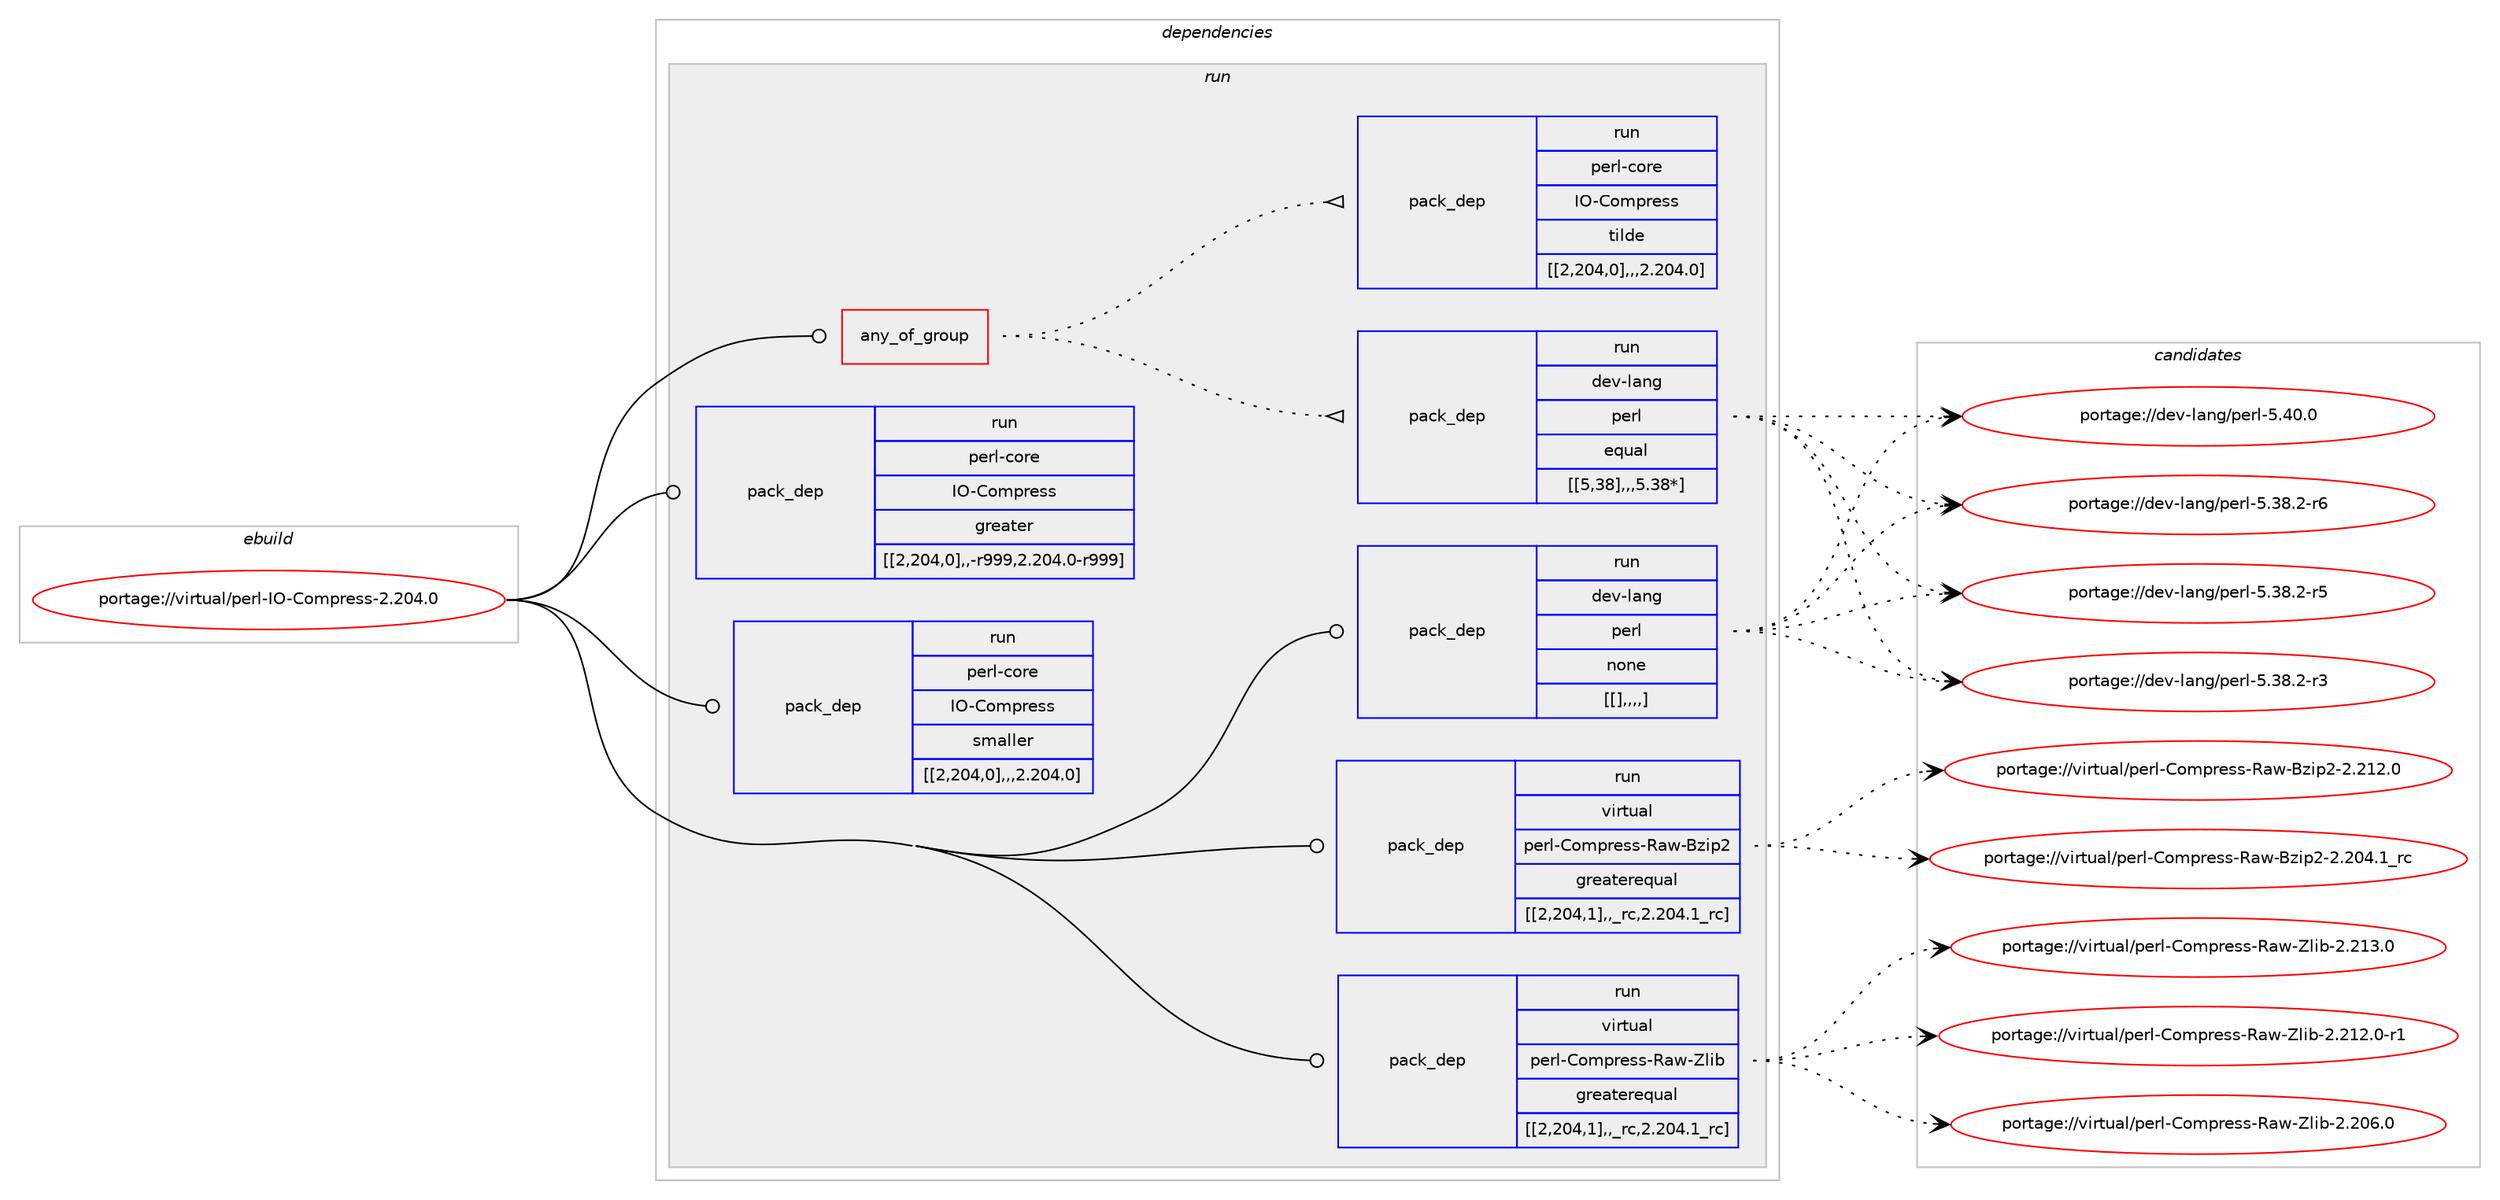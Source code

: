 digraph prolog {

# *************
# Graph options
# *************

newrank=true;
concentrate=true;
compound=true;
graph [rankdir=LR,fontname=Helvetica,fontsize=10,ranksep=1.5];#, ranksep=2.5, nodesep=0.2];
edge  [arrowhead=vee];
node  [fontname=Helvetica,fontsize=10];

# **********
# The ebuild
# **********

subgraph cluster_leftcol {
color=gray;
label=<<i>ebuild</i>>;
id [label="portage://virtual/perl-IO-Compress-2.204.0", color=red, width=4, href="../virtual/perl-IO-Compress-2.204.0.svg"];
}

# ****************
# The dependencies
# ****************

subgraph cluster_midcol {
color=gray;
label=<<i>dependencies</i>>;
subgraph cluster_compile {
fillcolor="#eeeeee";
style=filled;
label=<<i>compile</i>>;
}
subgraph cluster_compileandrun {
fillcolor="#eeeeee";
style=filled;
label=<<i>compile and run</i>>;
}
subgraph cluster_run {
fillcolor="#eeeeee";
style=filled;
label=<<i>run</i>>;
subgraph any89 {
dependency1945 [label=<<TABLE BORDER="0" CELLBORDER="1" CELLSPACING="0" CELLPADDING="4"><TR><TD CELLPADDING="10">any_of_group</TD></TR></TABLE>>, shape=none, color=red];subgraph pack1527 {
dependency1947 [label=<<TABLE BORDER="0" CELLBORDER="1" CELLSPACING="0" CELLPADDING="4" WIDTH="220"><TR><TD ROWSPAN="6" CELLPADDING="30">pack_dep</TD></TR><TR><TD WIDTH="110">run</TD></TR><TR><TD>dev-lang</TD></TR><TR><TD>perl</TD></TR><TR><TD>equal</TD></TR><TR><TD>[[5,38],,,5.38*]</TD></TR></TABLE>>, shape=none, color=blue];
}
dependency1945:e -> dependency1947:w [weight=20,style="dotted",arrowhead="oinv"];
subgraph pack1529 {
dependency1949 [label=<<TABLE BORDER="0" CELLBORDER="1" CELLSPACING="0" CELLPADDING="4" WIDTH="220"><TR><TD ROWSPAN="6" CELLPADDING="30">pack_dep</TD></TR><TR><TD WIDTH="110">run</TD></TR><TR><TD>perl-core</TD></TR><TR><TD>IO-Compress</TD></TR><TR><TD>tilde</TD></TR><TR><TD>[[2,204,0],,,2.204.0]</TD></TR></TABLE>>, shape=none, color=blue];
}
dependency1945:e -> dependency1949:w [weight=20,style="dotted",arrowhead="oinv"];
}
id:e -> dependency1945:w [weight=20,style="solid",arrowhead="odot"];
subgraph pack1531 {
dependency1951 [label=<<TABLE BORDER="0" CELLBORDER="1" CELLSPACING="0" CELLPADDING="4" WIDTH="220"><TR><TD ROWSPAN="6" CELLPADDING="30">pack_dep</TD></TR><TR><TD WIDTH="110">run</TD></TR><TR><TD>dev-lang</TD></TR><TR><TD>perl</TD></TR><TR><TD>none</TD></TR><TR><TD>[[],,,,]</TD></TR></TABLE>>, shape=none, color=blue];
}
id:e -> dependency1951:w [weight=20,style="solid",arrowhead="odot"];
subgraph pack1533 {
dependency1954 [label=<<TABLE BORDER="0" CELLBORDER="1" CELLSPACING="0" CELLPADDING="4" WIDTH="220"><TR><TD ROWSPAN="6" CELLPADDING="30">pack_dep</TD></TR><TR><TD WIDTH="110">run</TD></TR><TR><TD>virtual</TD></TR><TR><TD>perl-Compress-Raw-Bzip2</TD></TR><TR><TD>greaterequal</TD></TR><TR><TD>[[2,204,1],,_rc,2.204.1_rc]</TD></TR></TABLE>>, shape=none, color=blue];
}
id:e -> dependency1954:w [weight=20,style="solid",arrowhead="odot"];
subgraph pack1535 {
dependency1956 [label=<<TABLE BORDER="0" CELLBORDER="1" CELLSPACING="0" CELLPADDING="4" WIDTH="220"><TR><TD ROWSPAN="6" CELLPADDING="30">pack_dep</TD></TR><TR><TD WIDTH="110">run</TD></TR><TR><TD>virtual</TD></TR><TR><TD>perl-Compress-Raw-Zlib</TD></TR><TR><TD>greaterequal</TD></TR><TR><TD>[[2,204,1],,_rc,2.204.1_rc]</TD></TR></TABLE>>, shape=none, color=blue];
}
id:e -> dependency1956:w [weight=20,style="solid",arrowhead="odot"];
subgraph pack1537 {
dependency1958 [label=<<TABLE BORDER="0" CELLBORDER="1" CELLSPACING="0" CELLPADDING="4" WIDTH="220"><TR><TD ROWSPAN="6" CELLPADDING="30">pack_dep</TD></TR><TR><TD WIDTH="110">run</TD></TR><TR><TD>perl-core</TD></TR><TR><TD>IO-Compress</TD></TR><TR><TD>greater</TD></TR><TR><TD>[[2,204,0],,-r999,2.204.0-r999]</TD></TR></TABLE>>, shape=none, color=blue];
}
id:e -> dependency1958:w [weight=20,style="solid",arrowhead="odot"];
subgraph pack1540 {
dependency1962 [label=<<TABLE BORDER="0" CELLBORDER="1" CELLSPACING="0" CELLPADDING="4" WIDTH="220"><TR><TD ROWSPAN="6" CELLPADDING="30">pack_dep</TD></TR><TR><TD WIDTH="110">run</TD></TR><TR><TD>perl-core</TD></TR><TR><TD>IO-Compress</TD></TR><TR><TD>smaller</TD></TR><TR><TD>[[2,204,0],,,2.204.0]</TD></TR></TABLE>>, shape=none, color=blue];
}
id:e -> dependency1962:w [weight=20,style="solid",arrowhead="odot"];
}
}

# **************
# The candidates
# **************

subgraph cluster_choices {
rank=same;
color=gray;
label=<<i>candidates</i>>;

subgraph choice1529 {
color=black;
nodesep=1;
choice10010111845108971101034711210111410845534652484648 [label="portage://dev-lang/perl-5.40.0", color=red, width=4,href="../dev-lang/perl-5.40.0.svg"];
choice100101118451089711010347112101114108455346515646504511454 [label="portage://dev-lang/perl-5.38.2-r6", color=red, width=4,href="../dev-lang/perl-5.38.2-r6.svg"];
choice100101118451089711010347112101114108455346515646504511453 [label="portage://dev-lang/perl-5.38.2-r5", color=red, width=4,href="../dev-lang/perl-5.38.2-r5.svg"];
choice100101118451089711010347112101114108455346515646504511451 [label="portage://dev-lang/perl-5.38.2-r3", color=red, width=4,href="../dev-lang/perl-5.38.2-r3.svg"];
dependency1947:e -> choice10010111845108971101034711210111410845534652484648:w [style=dotted,weight="100"];
dependency1947:e -> choice100101118451089711010347112101114108455346515646504511454:w [style=dotted,weight="100"];
dependency1947:e -> choice100101118451089711010347112101114108455346515646504511453:w [style=dotted,weight="100"];
dependency1947:e -> choice100101118451089711010347112101114108455346515646504511451:w [style=dotted,weight="100"];
}
subgraph choice1531 {
color=black;
nodesep=1;
}
subgraph choice1532 {
color=black;
nodesep=1;
choice10010111845108971101034711210111410845534652484648 [label="portage://dev-lang/perl-5.40.0", color=red, width=4,href="../dev-lang/perl-5.40.0.svg"];
choice100101118451089711010347112101114108455346515646504511454 [label="portage://dev-lang/perl-5.38.2-r6", color=red, width=4,href="../dev-lang/perl-5.38.2-r6.svg"];
choice100101118451089711010347112101114108455346515646504511453 [label="portage://dev-lang/perl-5.38.2-r5", color=red, width=4,href="../dev-lang/perl-5.38.2-r5.svg"];
choice100101118451089711010347112101114108455346515646504511451 [label="portage://dev-lang/perl-5.38.2-r3", color=red, width=4,href="../dev-lang/perl-5.38.2-r3.svg"];
dependency1951:e -> choice10010111845108971101034711210111410845534652484648:w [style=dotted,weight="100"];
dependency1951:e -> choice100101118451089711010347112101114108455346515646504511454:w [style=dotted,weight="100"];
dependency1951:e -> choice100101118451089711010347112101114108455346515646504511453:w [style=dotted,weight="100"];
dependency1951:e -> choice100101118451089711010347112101114108455346515646504511451:w [style=dotted,weight="100"];
}
subgraph choice1536 {
color=black;
nodesep=1;
choice118105114116117971084711210111410845671111091121141011151154582971194566122105112504550465049504648 [label="portage://virtual/perl-Compress-Raw-Bzip2-2.212.0", color=red, width=4,href="../virtual/perl-Compress-Raw-Bzip2-2.212.0.svg"];
choice1181051141161179710847112101114108456711110911211410111511545829711945661221051125045504650485246499511499 [label="portage://virtual/perl-Compress-Raw-Bzip2-2.204.1_rc", color=red, width=4,href="../virtual/perl-Compress-Raw-Bzip2-2.204.1_rc.svg"];
dependency1954:e -> choice118105114116117971084711210111410845671111091121141011151154582971194566122105112504550465049504648:w [style=dotted,weight="100"];
dependency1954:e -> choice1181051141161179710847112101114108456711110911211410111511545829711945661221051125045504650485246499511499:w [style=dotted,weight="100"];
}
subgraph choice1537 {
color=black;
nodesep=1;
choice118105114116117971084711210111410845671111091121141011151154582971194590108105984550465049514648 [label="portage://virtual/perl-Compress-Raw-Zlib-2.213.0", color=red, width=4,href="../virtual/perl-Compress-Raw-Zlib-2.213.0.svg"];
choice1181051141161179710847112101114108456711110911211410111511545829711945901081059845504650495046484511449 [label="portage://virtual/perl-Compress-Raw-Zlib-2.212.0-r1", color=red, width=4,href="../virtual/perl-Compress-Raw-Zlib-2.212.0-r1.svg"];
choice118105114116117971084711210111410845671111091121141011151154582971194590108105984550465048544648 [label="portage://virtual/perl-Compress-Raw-Zlib-2.206.0", color=red, width=4,href="../virtual/perl-Compress-Raw-Zlib-2.206.0.svg"];
dependency1956:e -> choice118105114116117971084711210111410845671111091121141011151154582971194590108105984550465049514648:w [style=dotted,weight="100"];
dependency1956:e -> choice1181051141161179710847112101114108456711110911211410111511545829711945901081059845504650495046484511449:w [style=dotted,weight="100"];
dependency1956:e -> choice118105114116117971084711210111410845671111091121141011151154582971194590108105984550465048544648:w [style=dotted,weight="100"];
}
subgraph choice1543 {
color=black;
nodesep=1;
}
subgraph choice1544 {
color=black;
nodesep=1;
}
}

}
